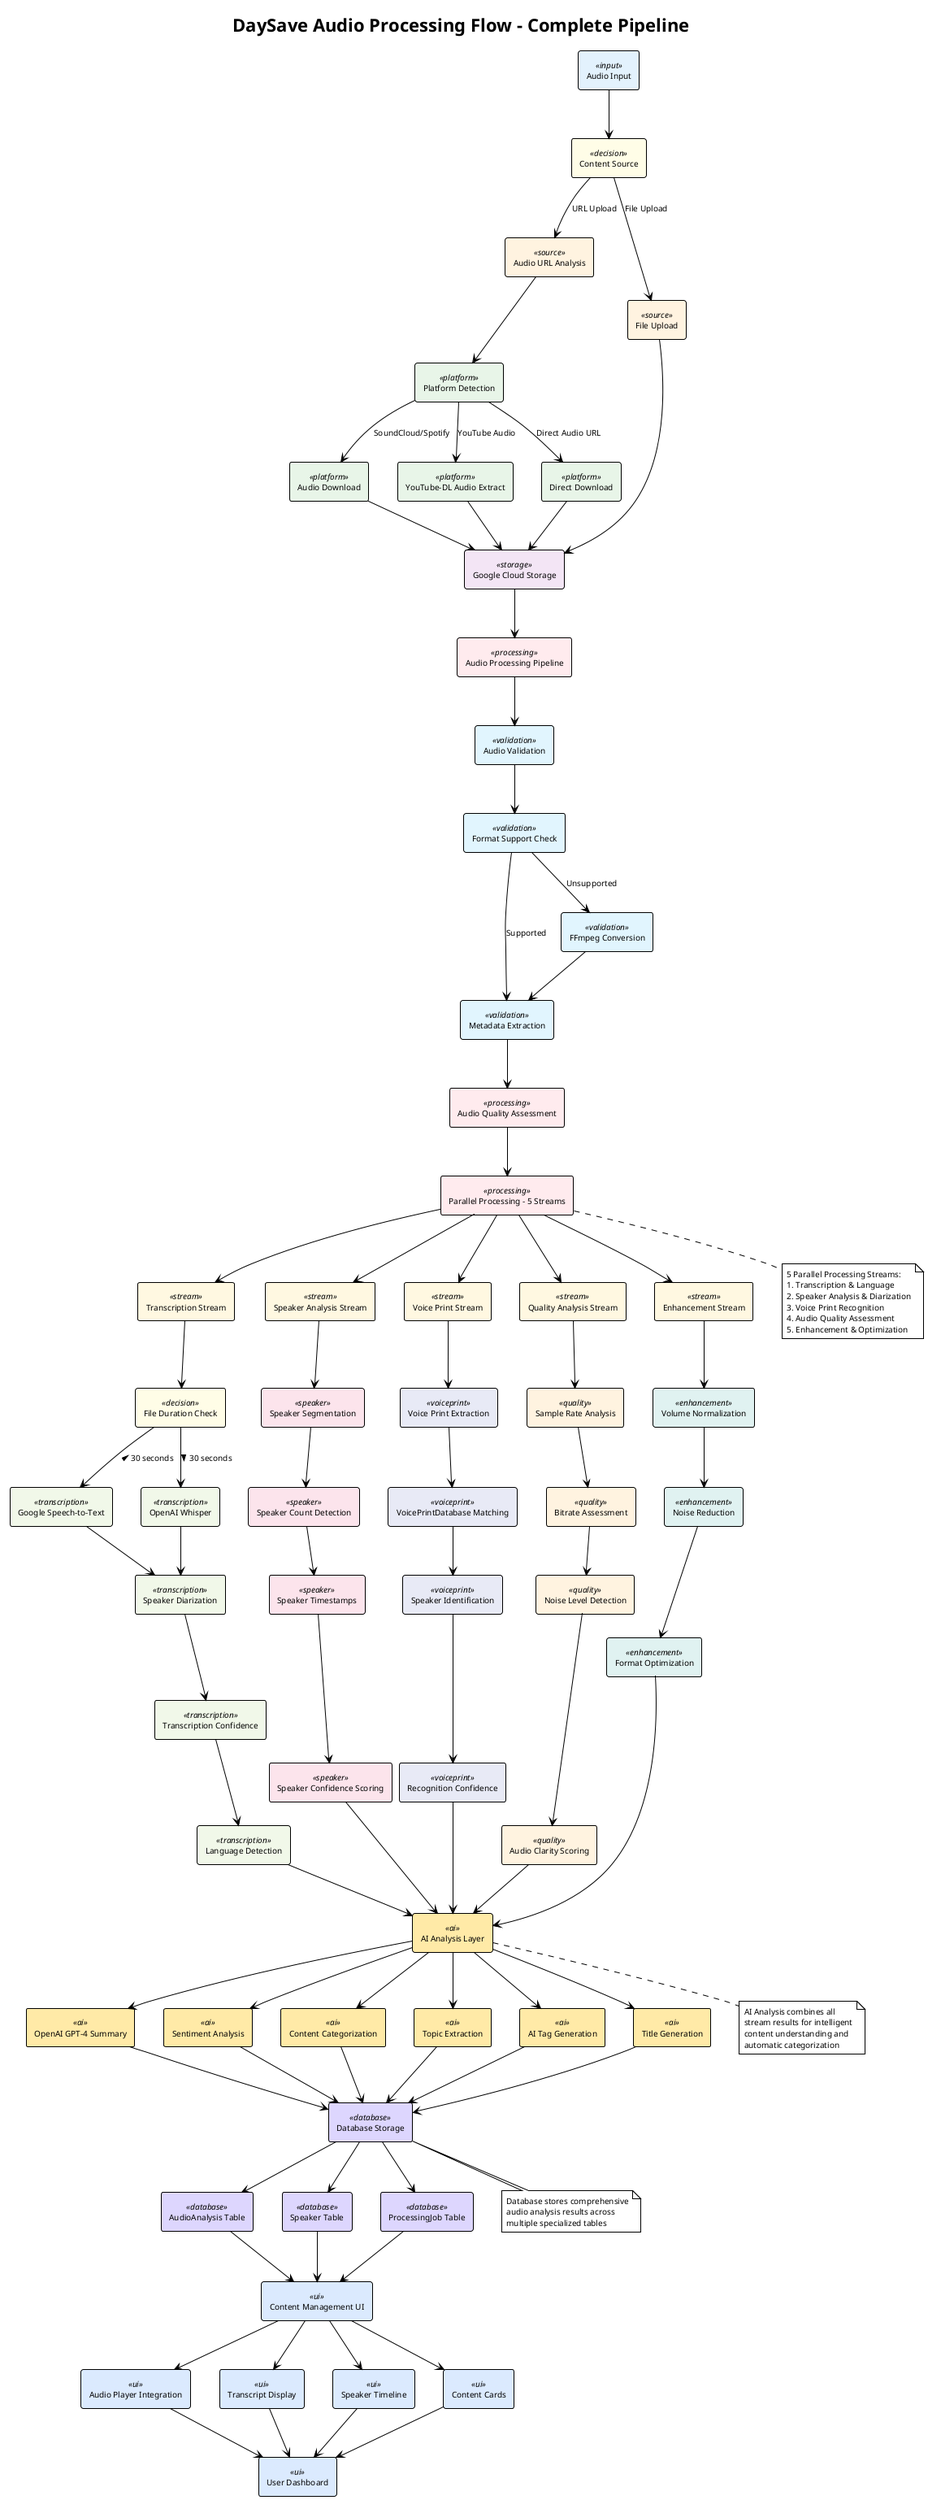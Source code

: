 @startuml DaySave Audio Processing Flow
!theme plain
skinparam backgroundColor #FFFFFF
skinparam defaultFontName Arial
skinparam defaultFontSize 10

' Define colors for different processing types
skinparam rectangle {
    BackgroundColor<<input>> #E3F2FD
    BackgroundColor<<source>> #FFF3E0
    BackgroundColor<<platform>> #E8F5E8
    BackgroundColor<<storage>> #F3E5F5
    BackgroundColor<<processing>> #FFEBEE
    BackgroundColor<<validation>> #E1F5FE
    BackgroundColor<<stream>> #FFF8E1
    BackgroundColor<<transcription>> #F1F8E9
    BackgroundColor<<speaker>> #FCE4EC
    BackgroundColor<<voiceprint>> #E8EAF6
    BackgroundColor<<quality>> #FFF3E0
    BackgroundColor<<enhancement>> #E0F2F1
    BackgroundColor<<ai>> #FFEAA7
    BackgroundColor<<database>> #DDD6FE
    BackgroundColor<<ui>> #DBEAFE
    BackgroundColor<<decision>> #FFFDE7
}

title DaySave Audio Processing Flow - Complete Pipeline

' Input Layer
rectangle "Audio Input" as A <<input>>
rectangle "Content Source" as B <<decision>>
rectangle "Audio URL Analysis" as C <<source>>
rectangle "File Upload" as D <<source>>

' Platform Detection Layer
rectangle "Platform Detection" as E <<platform>>
rectangle "Audio Download" as F <<platform>>
rectangle "YouTube-DL Audio Extract" as G <<platform>>
rectangle "Direct Download" as H <<platform>>

' Storage Layer
rectangle "Google Cloud Storage" as I <<storage>>

' Processing Pipeline
rectangle "Audio Processing Pipeline" as J <<processing>>

' Validation Layer
rectangle "Audio Validation" as K <<validation>>
rectangle "Format Support Check" as L <<validation>>
rectangle "Metadata Extraction" as M <<validation>>
rectangle "FFmpeg Conversion" as N <<validation>>

' Quality Assessment
rectangle "Audio Quality Assessment" as O <<processing>>
rectangle "Parallel Processing - 5 Streams" as P <<processing>>

' Processing Streams
rectangle "Transcription Stream" as Q1 <<stream>>
rectangle "Speaker Analysis Stream" as Q2 <<stream>>
rectangle "Voice Print Stream" as Q3 <<stream>>
rectangle "Quality Analysis Stream" as Q4 <<stream>>
rectangle "Enhancement Stream" as Q5 <<stream>>

' Transcription Stream Components
rectangle "File Duration Check" as R1 <<decision>>
rectangle "Google Speech-to-Text" as S1 <<transcription>>
rectangle "OpenAI Whisper" as T1 <<transcription>>
rectangle "Speaker Diarization" as U1 <<transcription>>
rectangle "Transcription Confidence" as V1 <<transcription>>
rectangle "Language Detection" as W1 <<transcription>>

' Speaker Analysis Stream Components
rectangle "Speaker Segmentation" as R2 <<speaker>>
rectangle "Speaker Count Detection" as S2 <<speaker>>
rectangle "Speaker Timestamps" as T2 <<speaker>>
rectangle "Speaker Confidence Scoring" as U2 <<speaker>>

' Voice Print Stream Components
rectangle "Voice Print Extraction" as R3 <<voiceprint>>
rectangle "VoicePrintDatabase Matching" as S3 <<voiceprint>>
rectangle "Speaker Identification" as T3 <<voiceprint>>
rectangle "Recognition Confidence" as U3 <<voiceprint>>

' Quality Analysis Stream Components
rectangle "Sample Rate Analysis" as R4 <<quality>>
rectangle "Bitrate Assessment" as S4 <<quality>>
rectangle "Noise Level Detection" as T4 <<quality>>
rectangle "Audio Clarity Scoring" as U4 <<quality>>

' Enhancement Stream Components
rectangle "Volume Normalization" as R5 <<enhancement>>
rectangle "Noise Reduction" as S5 <<enhancement>>
rectangle "Format Optimization" as T5 <<enhancement>>

' AI Analysis Layer
rectangle "AI Analysis Layer" as X <<ai>>
rectangle "OpenAI GPT-4 Summary" as Y1 <<ai>>
rectangle "Sentiment Analysis" as Y2 <<ai>>
rectangle "Content Categorization" as Y3 <<ai>>
rectangle "Topic Extraction" as Y4 <<ai>>
rectangle "AI Tag Generation" as Y5 <<ai>>
rectangle "Title Generation" as Y6 <<ai>>

' Database Storage Layer
rectangle "Database Storage" as Z <<database>>
rectangle "AudioAnalysis Table" as AA <<database>>
rectangle "Speaker Table" as BB <<database>>
rectangle "ProcessingJob Table" as CC <<database>>

' UI Layer
rectangle "Content Management UI" as DD <<ui>>
rectangle "Audio Player Integration" as EE <<ui>>
rectangle "Transcript Display" as FF <<ui>>
rectangle "Speaker Timeline" as GG <<ui>>
rectangle "Content Cards" as HH <<ui>>
rectangle "User Dashboard" as II <<ui>>

' Flow connections - Input and Source Detection
A --> B
B --> C : URL Upload
B --> D : File Upload

' Platform Detection Flow
C --> E
E --> F : SoundCloud/Spotify
E --> G : YouTube Audio
E --> H : Direct Audio URL

' Storage Flow
D --> I
F --> I
G --> I
H --> I

' Processing Pipeline Flow
I --> J
J --> K
K --> L
L --> M : Supported
L --> N : Unsupported
N --> M

' Quality and Parallel Processing
M --> O
O --> P

' Stream Distribution
P --> Q1
P --> Q2
P --> Q3
P --> Q4
P --> Q5

' Transcription Stream Flow
Q1 --> R1
R1 --> S1 : < 30 seconds
R1 --> T1 : > 30 seconds
S1 --> U1
T1 --> U1
U1 --> V1
V1 --> W1

' Speaker Analysis Stream Flow
Q2 --> R2
R2 --> S2
S2 --> T2
T2 --> U2

' Voice Print Stream Flow
Q3 --> R3
R3 --> S3
S3 --> T3
T3 --> U3

' Quality Analysis Stream Flow
Q4 --> R4
R4 --> S4
S4 --> T4
T4 --> U4

' Enhancement Stream Flow
Q5 --> R5
R5 --> S5
S5 --> T5

' AI Analysis Layer Flow
W1 --> X
U2 --> X
U3 --> X
U4 --> X
T5 --> X

' AI Processing Distribution
X --> Y1
X --> Y2
X --> Y3
X --> Y4
X --> Y5
X --> Y6

' Database Storage Flow
Y1 --> Z
Y2 --> Z
Y3 --> Z
Y4 --> Z
Y5 --> Z
Y6 --> Z

' Database Table Distribution
Z --> AA
Z --> BB
Z --> CC

' UI Component Flow
AA --> DD
BB --> DD
CC --> DD

' UI Feature Distribution
DD --> EE
DD --> FF
DD --> GG
DD --> HH

' Final Dashboard Integration
EE --> II
FF --> II
GG --> II
HH --> II

note as N1
  5 Parallel Processing Streams:
  1. Transcription & Language
  2. Speaker Analysis & Diarization
  3. Voice Print Recognition
  4. Audio Quality Assessment
  5. Enhancement & Optimization
end note
P .. N1

note as N2
  AI Analysis combines all
  stream results for intelligent
  content understanding and
  automatic categorization
end note
X .. N2

note as N3
  Database stores comprehensive
  audio analysis results across
  multiple specialized tables
end note
Z .. N3

@enduml
